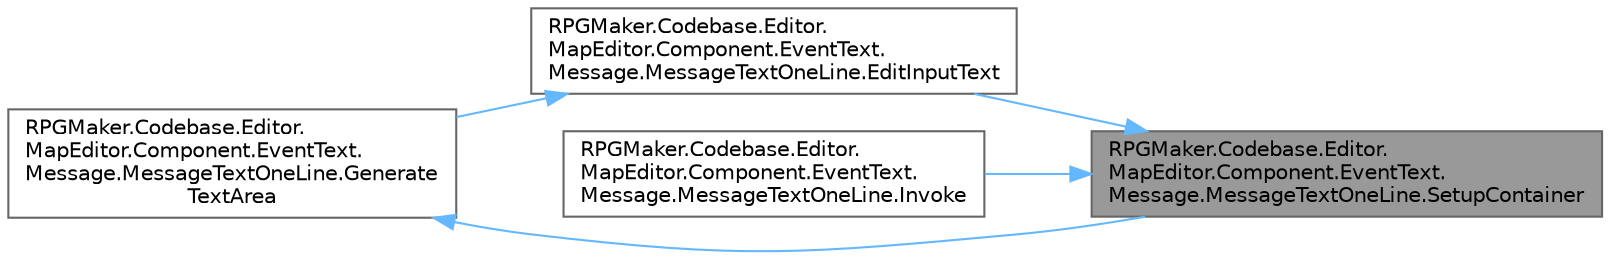 digraph "RPGMaker.Codebase.Editor.MapEditor.Component.EventText.Message.MessageTextOneLine.SetupContainer"
{
 // LATEX_PDF_SIZE
  bgcolor="transparent";
  edge [fontname=Helvetica,fontsize=10,labelfontname=Helvetica,labelfontsize=10];
  node [fontname=Helvetica,fontsize=10,shape=box,height=0.2,width=0.4];
  rankdir="RL";
  Node1 [id="Node000001",label="RPGMaker.Codebase.Editor.\lMapEditor.Component.EventText.\lMessage.MessageTextOneLine.SetupContainer",height=0.2,width=0.4,color="gray40", fillcolor="grey60", style="filled", fontcolor="black",tooltip="😁 テキスト入力欄の初期化"];
  Node1 -> Node2 [id="edge1_Node000001_Node000002",dir="back",color="steelblue1",style="solid",tooltip=" "];
  Node2 [id="Node000002",label="RPGMaker.Codebase.Editor.\lMapEditor.Component.EventText.\lMessage.MessageTextOneLine.EditInputText",height=0.2,width=0.4,color="grey40", fillcolor="white", style="filled",URL="$d9/dc2/class_r_p_g_maker_1_1_codebase_1_1_editor_1_1_map_editor_1_1_component_1_1_event_text_1_1_message_1_1_message_text_one_line.html#a6552c6ad68dc89f888d294ebba47de15",tooltip="😁 1行あたりの文字数と行数の制限をかける形で編集する"];
  Node2 -> Node3 [id="edge2_Node000002_Node000003",dir="back",color="steelblue1",style="solid",tooltip=" "];
  Node3 [id="Node000003",label="RPGMaker.Codebase.Editor.\lMapEditor.Component.EventText.\lMessage.MessageTextOneLine.Generate\lTextArea",height=0.2,width=0.4,color="grey40", fillcolor="white", style="filled",URL="$d9/dc2/class_r_p_g_maker_1_1_codebase_1_1_editor_1_1_map_editor_1_1_component_1_1_event_text_1_1_message_1_1_message_text_one_line.html#af93756a87304f37f84d8bcbbbc528b06",tooltip="😁 入力欄を持つVisualElementを生成する"];
  Node3 -> Node1 [id="edge3_Node000003_Node000001",dir="back",color="steelblue1",style="solid",tooltip=" "];
  Node1 -> Node4 [id="edge4_Node000001_Node000004",dir="back",color="steelblue1",style="solid",tooltip=" "];
  Node4 [id="Node000004",label="RPGMaker.Codebase.Editor.\lMapEditor.Component.EventText.\lMessage.MessageTextOneLine.Invoke",height=0.2,width=0.4,color="grey40", fillcolor="white", style="filled",URL="$d9/dc2/class_r_p_g_maker_1_1_codebase_1_1_editor_1_1_map_editor_1_1_component_1_1_event_text_1_1_message_1_1_message_text_one_line.html#aaa707ae54944780d59255203991686b4",tooltip="😁 実行"];
}
